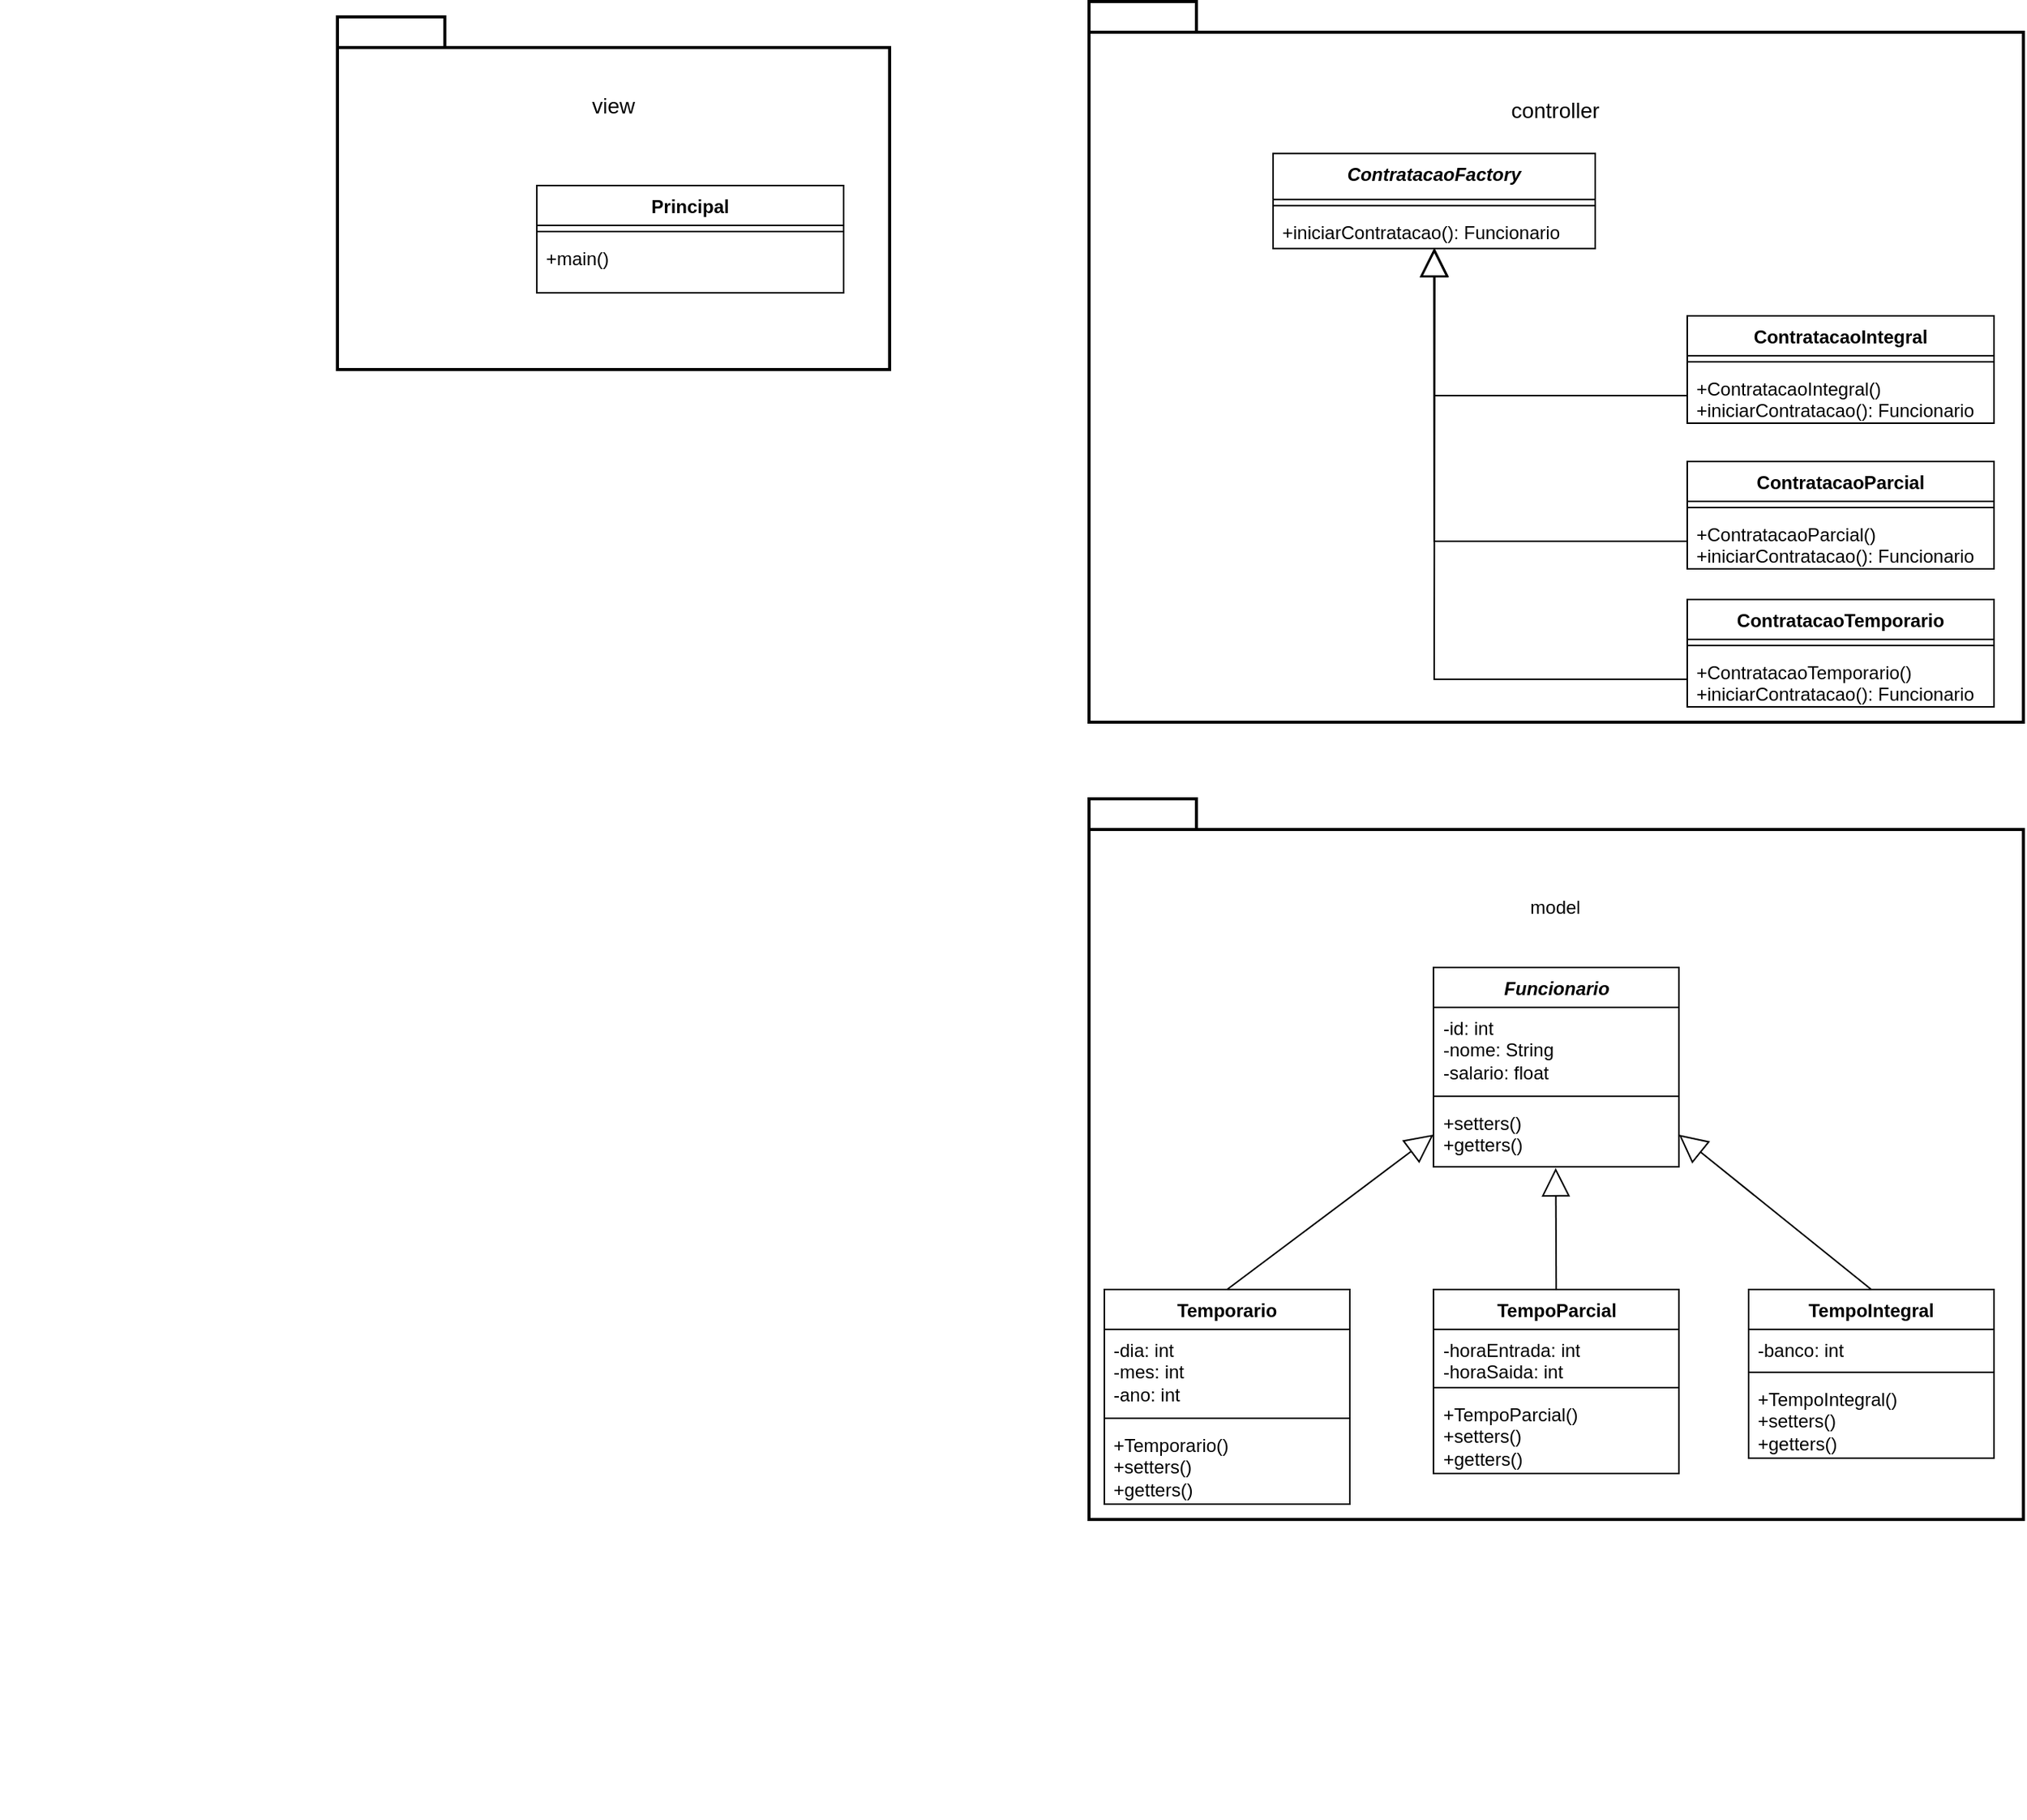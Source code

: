 <mxfile version="24.2.3" type="github">
  <diagram id="C5RBs43oDa-KdzZeNtuy" name="Page-1">
    <mxGraphModel dx="2227" dy="1865" grid="1" gridSize="10" guides="1" tooltips="1" connect="1" arrows="1" fold="1" page="1" pageScale="1" pageWidth="827" pageHeight="1169" math="0" shadow="0">
      <root>
        <mxCell id="WIyWlLk6GJQsqaUBKTNV-0" />
        <mxCell id="WIyWlLk6GJQsqaUBKTNV-1" parent="WIyWlLk6GJQsqaUBKTNV-0" />
        <mxCell id="yWQYi5Np3CBm6QukI8_1-5" value="" style="group" vertex="1" connectable="0" parent="WIyWlLk6GJQsqaUBKTNV-1">
          <mxGeometry x="170" y="-180" width="609.17" height="470" as="geometry" />
        </mxCell>
        <mxCell id="yWQYi5Np3CBm6QukI8_1-1" value="" style="shape=folder;tabWidth=70;tabHeight=20;tabPosition=left;strokeWidth=2;html=1;whiteSpace=wrap;align=center;" vertex="1" parent="yWQYi5Np3CBm6QukI8_1-5">
          <mxGeometry width="609.17" height="470" as="geometry" />
        </mxCell>
        <mxCell id="yWQYi5Np3CBm6QukI8_1-4" value="&lt;font style=&quot;font-size: 14px;&quot;&gt;c&lt;/font&gt;&lt;span style=&quot;font-size: 14px; background-color: initial;&quot;&gt;ontroller&lt;/span&gt;" style="text;html=1;align=center;verticalAlign=middle;whiteSpace=wrap;rounded=0;" vertex="1" parent="yWQYi5Np3CBm6QukI8_1-5">
          <mxGeometry x="244.376" y="42.5" width="120.417" height="56.667" as="geometry" />
        </mxCell>
        <mxCell id="yWQYi5Np3CBm6QukI8_1-7" value="&lt;i&gt;ContratacaoFactory&lt;/i&gt;" style="swimlane;fontStyle=1;align=center;verticalAlign=top;childLayout=stackLayout;horizontal=1;startSize=30;horizontalStack=0;resizeParent=1;resizeParentMax=0;resizeLast=0;collapsible=1;marginBottom=0;whiteSpace=wrap;html=1;" vertex="1" parent="yWQYi5Np3CBm6QukI8_1-5">
          <mxGeometry x="120" y="99.17" width="210" height="62" as="geometry" />
        </mxCell>
        <mxCell id="yWQYi5Np3CBm6QukI8_1-9" value="" style="line;strokeWidth=1;fillColor=none;align=left;verticalAlign=middle;spacingTop=-1;spacingLeft=3;spacingRight=3;rotatable=0;labelPosition=right;points=[];portConstraint=eastwest;strokeColor=inherit;" vertex="1" parent="yWQYi5Np3CBm6QukI8_1-7">
          <mxGeometry y="30" width="210" height="8" as="geometry" />
        </mxCell>
        <mxCell id="yWQYi5Np3CBm6QukI8_1-10" value="+iniciarContratacao(): Funcionario" style="text;strokeColor=none;fillColor=none;align=left;verticalAlign=top;spacingLeft=4;spacingRight=4;overflow=hidden;rotatable=0;points=[[0,0.5],[1,0.5]];portConstraint=eastwest;whiteSpace=wrap;html=1;" vertex="1" parent="yWQYi5Np3CBm6QukI8_1-7">
          <mxGeometry y="38" width="210" height="24" as="geometry" />
        </mxCell>
        <mxCell id="yWQYi5Np3CBm6QukI8_1-11" value="ContratacaoIntegral" style="swimlane;fontStyle=1;align=center;verticalAlign=top;childLayout=stackLayout;horizontal=1;startSize=26;horizontalStack=0;resizeParent=1;resizeParentMax=0;resizeLast=0;collapsible=1;marginBottom=0;whiteSpace=wrap;html=1;" vertex="1" parent="yWQYi5Np3CBm6QukI8_1-5">
          <mxGeometry x="390" y="205" width="200" height="70" as="geometry" />
        </mxCell>
        <mxCell id="yWQYi5Np3CBm6QukI8_1-13" value="" style="line;strokeWidth=1;fillColor=none;align=left;verticalAlign=middle;spacingTop=-1;spacingLeft=3;spacingRight=3;rotatable=0;labelPosition=right;points=[];portConstraint=eastwest;strokeColor=inherit;" vertex="1" parent="yWQYi5Np3CBm6QukI8_1-11">
          <mxGeometry y="26" width="200" height="8" as="geometry" />
        </mxCell>
        <mxCell id="yWQYi5Np3CBm6QukI8_1-14" value="&lt;div&gt;+ContratacaoIntegral()&lt;/div&gt;+iniciarContratacao(): Funcionario" style="text;strokeColor=none;fillColor=none;align=left;verticalAlign=top;spacingLeft=4;spacingRight=4;overflow=hidden;rotatable=0;points=[[0,0.5],[1,0.5]];portConstraint=eastwest;whiteSpace=wrap;html=1;" vertex="1" parent="yWQYi5Np3CBm6QukI8_1-11">
          <mxGeometry y="34" width="200" height="36" as="geometry" />
        </mxCell>
        <mxCell id="yWQYi5Np3CBm6QukI8_1-15" value="ContratacaoParcial" style="swimlane;fontStyle=1;align=center;verticalAlign=top;childLayout=stackLayout;horizontal=1;startSize=26;horizontalStack=0;resizeParent=1;resizeParentMax=0;resizeLast=0;collapsible=1;marginBottom=0;whiteSpace=wrap;html=1;" vertex="1" parent="yWQYi5Np3CBm6QukI8_1-5">
          <mxGeometry x="390" y="300" width="200" height="70" as="geometry" />
        </mxCell>
        <mxCell id="yWQYi5Np3CBm6QukI8_1-16" value="" style="line;strokeWidth=1;fillColor=none;align=left;verticalAlign=middle;spacingTop=-1;spacingLeft=3;spacingRight=3;rotatable=0;labelPosition=right;points=[];portConstraint=eastwest;strokeColor=inherit;" vertex="1" parent="yWQYi5Np3CBm6QukI8_1-15">
          <mxGeometry y="26" width="200" height="8" as="geometry" />
        </mxCell>
        <mxCell id="yWQYi5Np3CBm6QukI8_1-17" value="&lt;div&gt;+ContratacaoParcial()&lt;/div&gt;+iniciarContratacao(): Funcionario" style="text;strokeColor=none;fillColor=none;align=left;verticalAlign=top;spacingLeft=4;spacingRight=4;overflow=hidden;rotatable=0;points=[[0,0.5],[1,0.5]];portConstraint=eastwest;whiteSpace=wrap;html=1;" vertex="1" parent="yWQYi5Np3CBm6QukI8_1-15">
          <mxGeometry y="34" width="200" height="36" as="geometry" />
        </mxCell>
        <mxCell id="yWQYi5Np3CBm6QukI8_1-18" value="ContratacaoTemporario" style="swimlane;fontStyle=1;align=center;verticalAlign=top;childLayout=stackLayout;horizontal=1;startSize=26;horizontalStack=0;resizeParent=1;resizeParentMax=0;resizeLast=0;collapsible=1;marginBottom=0;whiteSpace=wrap;html=1;" vertex="1" parent="yWQYi5Np3CBm6QukI8_1-5">
          <mxGeometry x="390" y="390" width="200" height="70" as="geometry" />
        </mxCell>
        <mxCell id="yWQYi5Np3CBm6QukI8_1-19" value="" style="line;strokeWidth=1;fillColor=none;align=left;verticalAlign=middle;spacingTop=-1;spacingLeft=3;spacingRight=3;rotatable=0;labelPosition=right;points=[];portConstraint=eastwest;strokeColor=inherit;" vertex="1" parent="yWQYi5Np3CBm6QukI8_1-18">
          <mxGeometry y="26" width="200" height="8" as="geometry" />
        </mxCell>
        <mxCell id="yWQYi5Np3CBm6QukI8_1-20" value="&lt;div&gt;+ContratacaoTemporario()&lt;/div&gt;+iniciarContratacao(): Funcionario" style="text;strokeColor=none;fillColor=none;align=left;verticalAlign=top;spacingLeft=4;spacingRight=4;overflow=hidden;rotatable=0;points=[[0,0.5],[1,0.5]];portConstraint=eastwest;whiteSpace=wrap;html=1;" vertex="1" parent="yWQYi5Np3CBm6QukI8_1-18">
          <mxGeometry y="34" width="200" height="36" as="geometry" />
        </mxCell>
        <mxCell id="yWQYi5Np3CBm6QukI8_1-21" value="" style="endArrow=block;endSize=16;endFill=0;html=1;rounded=0;exitX=0;exitY=0.5;exitDx=0;exitDy=0;entryX=0.502;entryY=0.998;entryDx=0;entryDy=0;entryPerimeter=0;" edge="1" parent="yWQYi5Np3CBm6QukI8_1-5" source="yWQYi5Np3CBm6QukI8_1-20" target="yWQYi5Np3CBm6QukI8_1-10">
          <mxGeometry width="160" relative="1" as="geometry">
            <mxPoint x="190" y="360" as="sourcePoint" />
            <mxPoint x="350" y="360" as="targetPoint" />
            <Array as="points">
              <mxPoint x="225" y="442" />
            </Array>
          </mxGeometry>
        </mxCell>
        <mxCell id="yWQYi5Np3CBm6QukI8_1-22" value="" style="endArrow=block;endSize=16;endFill=0;html=1;rounded=0;exitX=0;exitY=0.5;exitDx=0;exitDy=0;entryX=0.499;entryY=1.004;entryDx=0;entryDy=0;entryPerimeter=0;" edge="1" parent="yWQYi5Np3CBm6QukI8_1-5" source="yWQYi5Np3CBm6QukI8_1-17" target="yWQYi5Np3CBm6QukI8_1-10">
          <mxGeometry width="160" relative="1" as="geometry">
            <mxPoint x="40" y="290" as="sourcePoint" />
            <mxPoint x="200" y="290" as="targetPoint" />
            <Array as="points">
              <mxPoint x="225" y="352" />
            </Array>
          </mxGeometry>
        </mxCell>
        <mxCell id="yWQYi5Np3CBm6QukI8_1-23" value="" style="endArrow=block;endSize=16;endFill=0;html=1;rounded=0;exitX=0;exitY=0.5;exitDx=0;exitDy=0;entryX=0.5;entryY=0.998;entryDx=0;entryDy=0;entryPerimeter=0;" edge="1" parent="yWQYi5Np3CBm6QukI8_1-5" source="yWQYi5Np3CBm6QukI8_1-14" target="yWQYi5Np3CBm6QukI8_1-10">
          <mxGeometry width="160" relative="1" as="geometry">
            <mxPoint x="230" y="300" as="sourcePoint" />
            <mxPoint x="390" y="300" as="targetPoint" />
            <Array as="points">
              <mxPoint x="225" y="257" />
            </Array>
          </mxGeometry>
        </mxCell>
        <mxCell id="yWQYi5Np3CBm6QukI8_1-25" value="" style="group" vertex="1" connectable="0" parent="WIyWlLk6GJQsqaUBKTNV-1">
          <mxGeometry x="-540" y="-170" width="609.17" height="470" as="geometry" />
        </mxCell>
        <mxCell id="yWQYi5Np3CBm6QukI8_1-26" value="" style="shape=folder;tabWidth=70;tabHeight=20;tabPosition=left;strokeWidth=2;html=1;whiteSpace=wrap;align=center;" vertex="1" parent="yWQYi5Np3CBm6QukI8_1-25">
          <mxGeometry x="220" width="360" height="230" as="geometry" />
        </mxCell>
        <mxCell id="yWQYi5Np3CBm6QukI8_1-27" value="&lt;span style=&quot;font-size: 14px;&quot;&gt;view&lt;/span&gt;" style="text;html=1;align=center;verticalAlign=middle;whiteSpace=wrap;rounded=0;" vertex="1" parent="yWQYi5Np3CBm6QukI8_1-25">
          <mxGeometry x="339.786" y="30" width="120.417" height="56.667" as="geometry" />
        </mxCell>
        <mxCell id="yWQYi5Np3CBm6QukI8_1-31" value="Principal" style="swimlane;fontStyle=1;align=center;verticalAlign=top;childLayout=stackLayout;horizontal=1;startSize=26;horizontalStack=0;resizeParent=1;resizeParentMax=0;resizeLast=0;collapsible=1;marginBottom=0;whiteSpace=wrap;html=1;" vertex="1" parent="yWQYi5Np3CBm6QukI8_1-25">
          <mxGeometry x="350" y="110" width="200" height="70" as="geometry" />
        </mxCell>
        <mxCell id="yWQYi5Np3CBm6QukI8_1-32" value="" style="line;strokeWidth=1;fillColor=none;align=left;verticalAlign=middle;spacingTop=-1;spacingLeft=3;spacingRight=3;rotatable=0;labelPosition=right;points=[];portConstraint=eastwest;strokeColor=inherit;" vertex="1" parent="yWQYi5Np3CBm6QukI8_1-31">
          <mxGeometry y="26" width="200" height="8" as="geometry" />
        </mxCell>
        <mxCell id="yWQYi5Np3CBm6QukI8_1-33" value="+main()" style="text;strokeColor=none;fillColor=none;align=left;verticalAlign=top;spacingLeft=4;spacingRight=4;overflow=hidden;rotatable=0;points=[[0,0.5],[1,0.5]];portConstraint=eastwest;whiteSpace=wrap;html=1;" vertex="1" parent="yWQYi5Np3CBm6QukI8_1-31">
          <mxGeometry y="34" width="200" height="36" as="geometry" />
        </mxCell>
        <mxCell id="yWQYi5Np3CBm6QukI8_1-43" value="" style="group" vertex="1" connectable="0" parent="WIyWlLk6GJQsqaUBKTNV-1">
          <mxGeometry x="170" y="340" width="609.17" height="665" as="geometry" />
        </mxCell>
        <mxCell id="yWQYi5Np3CBm6QukI8_1-44" value="" style="shape=folder;tabWidth=70;tabHeight=20;tabPosition=left;strokeWidth=2;html=1;whiteSpace=wrap;align=center;" vertex="1" parent="yWQYi5Np3CBm6QukI8_1-43">
          <mxGeometry width="609.17" height="470" as="geometry" />
        </mxCell>
        <mxCell id="yWQYi5Np3CBm6QukI8_1-45" value="model" style="text;html=1;align=center;verticalAlign=middle;whiteSpace=wrap;rounded=0;" vertex="1" parent="yWQYi5Np3CBm6QukI8_1-43">
          <mxGeometry x="244.376" y="42.5" width="120.417" height="56.667" as="geometry" />
        </mxCell>
        <mxCell id="yWQYi5Np3CBm6QukI8_1-61" value="&lt;i&gt;Funcionario&lt;/i&gt;" style="swimlane;fontStyle=1;align=center;verticalAlign=top;childLayout=stackLayout;horizontal=1;startSize=26;horizontalStack=0;resizeParent=1;resizeParentMax=0;resizeLast=0;collapsible=1;marginBottom=0;whiteSpace=wrap;html=1;" vertex="1" parent="yWQYi5Np3CBm6QukI8_1-43">
          <mxGeometry x="224.58" y="110" width="160" height="130" as="geometry" />
        </mxCell>
        <mxCell id="yWQYi5Np3CBm6QukI8_1-62" value="-id: int&lt;div&gt;-nome: String&lt;/div&gt;&lt;div&gt;-salario: float&lt;/div&gt;" style="text;strokeColor=none;fillColor=none;align=left;verticalAlign=top;spacingLeft=4;spacingRight=4;overflow=hidden;rotatable=0;points=[[0,0.5],[1,0.5]];portConstraint=eastwest;whiteSpace=wrap;html=1;" vertex="1" parent="yWQYi5Np3CBm6QukI8_1-61">
          <mxGeometry y="26" width="160" height="54" as="geometry" />
        </mxCell>
        <mxCell id="yWQYi5Np3CBm6QukI8_1-63" value="" style="line;strokeWidth=1;fillColor=none;align=left;verticalAlign=middle;spacingTop=-1;spacingLeft=3;spacingRight=3;rotatable=0;labelPosition=right;points=[];portConstraint=eastwest;strokeColor=inherit;" vertex="1" parent="yWQYi5Np3CBm6QukI8_1-61">
          <mxGeometry y="80" width="160" height="8" as="geometry" />
        </mxCell>
        <mxCell id="yWQYi5Np3CBm6QukI8_1-64" value="+setters()&lt;div&gt;+getters()&lt;/div&gt;" style="text;strokeColor=none;fillColor=none;align=left;verticalAlign=top;spacingLeft=4;spacingRight=4;overflow=hidden;rotatable=0;points=[[0,0.5],[1,0.5]];portConstraint=eastwest;whiteSpace=wrap;html=1;" vertex="1" parent="yWQYi5Np3CBm6QukI8_1-61">
          <mxGeometry y="88" width="160" height="42" as="geometry" />
        </mxCell>
        <mxCell id="yWQYi5Np3CBm6QukI8_1-65" value="TempoIntegral" style="swimlane;fontStyle=1;align=center;verticalAlign=top;childLayout=stackLayout;horizontal=1;startSize=26;horizontalStack=0;resizeParent=1;resizeParentMax=0;resizeLast=0;collapsible=1;marginBottom=0;whiteSpace=wrap;html=1;" vertex="1" parent="yWQYi5Np3CBm6QukI8_1-43">
          <mxGeometry x="430" y="320" width="160" height="110" as="geometry" />
        </mxCell>
        <mxCell id="yWQYi5Np3CBm6QukI8_1-66" value="-banco: int" style="text;strokeColor=none;fillColor=none;align=left;verticalAlign=top;spacingLeft=4;spacingRight=4;overflow=hidden;rotatable=0;points=[[0,0.5],[1,0.5]];portConstraint=eastwest;whiteSpace=wrap;html=1;" vertex="1" parent="yWQYi5Np3CBm6QukI8_1-65">
          <mxGeometry y="26" width="160" height="24" as="geometry" />
        </mxCell>
        <mxCell id="yWQYi5Np3CBm6QukI8_1-67" value="" style="line;strokeWidth=1;fillColor=none;align=left;verticalAlign=middle;spacingTop=-1;spacingLeft=3;spacingRight=3;rotatable=0;labelPosition=right;points=[];portConstraint=eastwest;strokeColor=inherit;" vertex="1" parent="yWQYi5Np3CBm6QukI8_1-65">
          <mxGeometry y="50" width="160" height="8" as="geometry" />
        </mxCell>
        <mxCell id="yWQYi5Np3CBm6QukI8_1-68" value="&lt;div&gt;+TempoIntegral()&lt;/div&gt;+setters()&lt;div&gt;+getters()&lt;/div&gt;" style="text;strokeColor=none;fillColor=none;align=left;verticalAlign=top;spacingLeft=4;spacingRight=4;overflow=hidden;rotatable=0;points=[[0,0.5],[1,0.5]];portConstraint=eastwest;whiteSpace=wrap;html=1;" vertex="1" parent="yWQYi5Np3CBm6QukI8_1-65">
          <mxGeometry y="58" width="160" height="52" as="geometry" />
        </mxCell>
        <mxCell id="yWQYi5Np3CBm6QukI8_1-70" value="TempoParcial" style="swimlane;fontStyle=1;align=center;verticalAlign=top;childLayout=stackLayout;horizontal=1;startSize=26;horizontalStack=0;resizeParent=1;resizeParentMax=0;resizeLast=0;collapsible=1;marginBottom=0;whiteSpace=wrap;html=1;" vertex="1" parent="yWQYi5Np3CBm6QukI8_1-43">
          <mxGeometry x="224.58" y="320" width="160" height="120" as="geometry" />
        </mxCell>
        <mxCell id="yWQYi5Np3CBm6QukI8_1-71" value="-horaEntrada: int&lt;div&gt;-horaSaida: int&lt;/div&gt;" style="text;strokeColor=none;fillColor=none;align=left;verticalAlign=top;spacingLeft=4;spacingRight=4;overflow=hidden;rotatable=0;points=[[0,0.5],[1,0.5]];portConstraint=eastwest;whiteSpace=wrap;html=1;" vertex="1" parent="yWQYi5Np3CBm6QukI8_1-70">
          <mxGeometry y="26" width="160" height="34" as="geometry" />
        </mxCell>
        <mxCell id="yWQYi5Np3CBm6QukI8_1-72" value="" style="line;strokeWidth=1;fillColor=none;align=left;verticalAlign=middle;spacingTop=-1;spacingLeft=3;spacingRight=3;rotatable=0;labelPosition=right;points=[];portConstraint=eastwest;strokeColor=inherit;" vertex="1" parent="yWQYi5Np3CBm6QukI8_1-70">
          <mxGeometry y="60" width="160" height="8" as="geometry" />
        </mxCell>
        <mxCell id="yWQYi5Np3CBm6QukI8_1-73" value="&lt;div&gt;+TempoParcial()&lt;/div&gt;+setters()&lt;div&gt;+getters()&lt;/div&gt;" style="text;strokeColor=none;fillColor=none;align=left;verticalAlign=top;spacingLeft=4;spacingRight=4;overflow=hidden;rotatable=0;points=[[0,0.5],[1,0.5]];portConstraint=eastwest;whiteSpace=wrap;html=1;" vertex="1" parent="yWQYi5Np3CBm6QukI8_1-70">
          <mxGeometry y="68" width="160" height="52" as="geometry" />
        </mxCell>
        <mxCell id="yWQYi5Np3CBm6QukI8_1-74" value="Temporario" style="swimlane;fontStyle=1;align=center;verticalAlign=top;childLayout=stackLayout;horizontal=1;startSize=26;horizontalStack=0;resizeParent=1;resizeParentMax=0;resizeLast=0;collapsible=1;marginBottom=0;whiteSpace=wrap;html=1;" vertex="1" parent="yWQYi5Np3CBm6QukI8_1-43">
          <mxGeometry x="10" y="320" width="160" height="140" as="geometry" />
        </mxCell>
        <mxCell id="yWQYi5Np3CBm6QukI8_1-75" value="-dia: int&lt;div&gt;-mes: int&lt;/div&gt;&lt;div&gt;-ano: int&lt;/div&gt;" style="text;strokeColor=none;fillColor=none;align=left;verticalAlign=top;spacingLeft=4;spacingRight=4;overflow=hidden;rotatable=0;points=[[0,0.5],[1,0.5]];portConstraint=eastwest;whiteSpace=wrap;html=1;" vertex="1" parent="yWQYi5Np3CBm6QukI8_1-74">
          <mxGeometry y="26" width="160" height="54" as="geometry" />
        </mxCell>
        <mxCell id="yWQYi5Np3CBm6QukI8_1-76" value="" style="line;strokeWidth=1;fillColor=none;align=left;verticalAlign=middle;spacingTop=-1;spacingLeft=3;spacingRight=3;rotatable=0;labelPosition=right;points=[];portConstraint=eastwest;strokeColor=inherit;" vertex="1" parent="yWQYi5Np3CBm6QukI8_1-74">
          <mxGeometry y="80" width="160" height="8" as="geometry" />
        </mxCell>
        <mxCell id="yWQYi5Np3CBm6QukI8_1-77" value="&lt;div&gt;+Temporario()&lt;/div&gt;+setters()&lt;div&gt;+getters()&lt;/div&gt;" style="text;strokeColor=none;fillColor=none;align=left;verticalAlign=top;spacingLeft=4;spacingRight=4;overflow=hidden;rotatable=0;points=[[0,0.5],[1,0.5]];portConstraint=eastwest;whiteSpace=wrap;html=1;" vertex="1" parent="yWQYi5Np3CBm6QukI8_1-74">
          <mxGeometry y="88" width="160" height="52" as="geometry" />
        </mxCell>
        <mxCell id="yWQYi5Np3CBm6QukI8_1-78" value="" style="endArrow=block;endSize=16;endFill=0;html=1;rounded=0;exitX=0.5;exitY=0;exitDx=0;exitDy=0;entryX=0;entryY=0.5;entryDx=0;entryDy=0;" edge="1" parent="yWQYi5Np3CBm6QukI8_1-43" source="yWQYi5Np3CBm6QukI8_1-74" target="yWQYi5Np3CBm6QukI8_1-64">
          <mxGeometry width="160" relative="1" as="geometry">
            <mxPoint x="190" y="350" as="sourcePoint" />
            <mxPoint x="350" y="350" as="targetPoint" />
          </mxGeometry>
        </mxCell>
        <mxCell id="yWQYi5Np3CBm6QukI8_1-79" value="" style="endArrow=block;endSize=16;endFill=0;html=1;rounded=0;exitX=0.5;exitY=0;exitDx=0;exitDy=0;entryX=0.498;entryY=1.019;entryDx=0;entryDy=0;entryPerimeter=0;" edge="1" parent="yWQYi5Np3CBm6QukI8_1-43" source="yWQYi5Np3CBm6QukI8_1-70" target="yWQYi5Np3CBm6QukI8_1-64">
          <mxGeometry width="160" relative="1" as="geometry">
            <mxPoint x="190" y="350" as="sourcePoint" />
            <mxPoint x="350" y="350" as="targetPoint" />
          </mxGeometry>
        </mxCell>
        <mxCell id="yWQYi5Np3CBm6QukI8_1-80" value="" style="endArrow=block;endSize=16;endFill=0;html=1;rounded=0;exitX=0.5;exitY=0;exitDx=0;exitDy=0;entryX=1;entryY=0.5;entryDx=0;entryDy=0;" edge="1" parent="yWQYi5Np3CBm6QukI8_1-43" source="yWQYi5Np3CBm6QukI8_1-65" target="yWQYi5Np3CBm6QukI8_1-64">
          <mxGeometry width="160" relative="1" as="geometry">
            <mxPoint x="190" y="350" as="sourcePoint" />
            <mxPoint x="350" y="350" as="targetPoint" />
          </mxGeometry>
        </mxCell>
      </root>
    </mxGraphModel>
  </diagram>
</mxfile>
